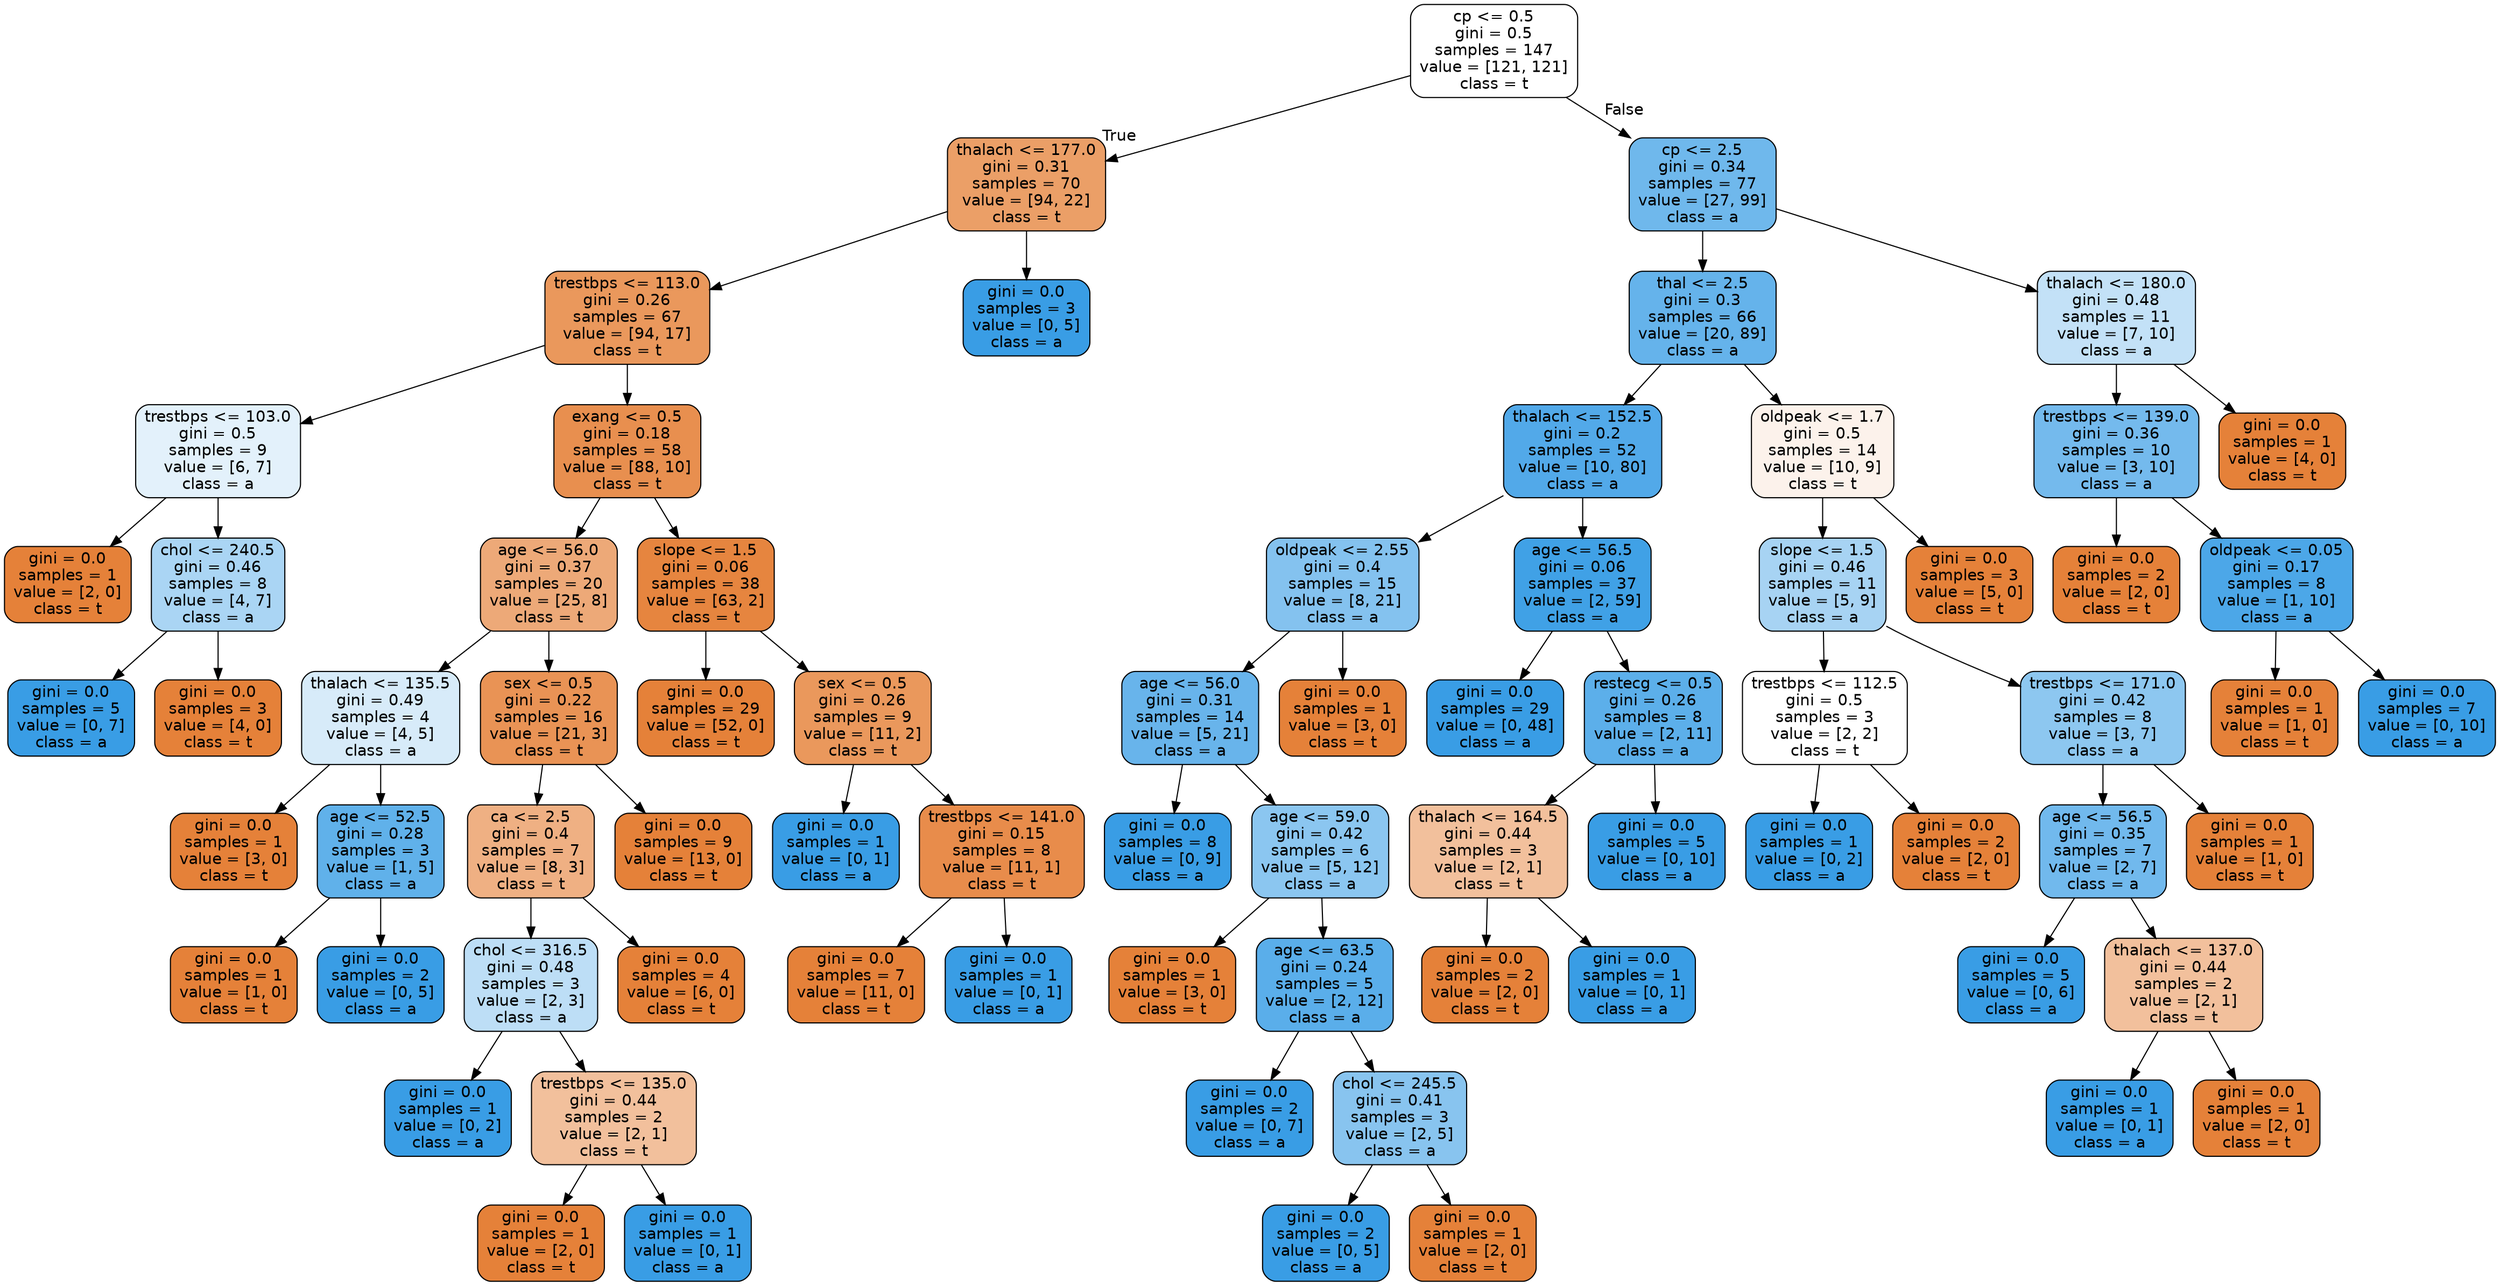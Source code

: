 digraph Tree {
node [shape=box, style="filled, rounded", color="black", fontname=helvetica] ;
edge [fontname=helvetica] ;
0 [label="cp <= 0.5\ngini = 0.5\nsamples = 147\nvalue = [121, 121]\nclass = t", fillcolor="#e5813900"] ;
1 [label="thalach <= 177.0\ngini = 0.31\nsamples = 70\nvalue = [94, 22]\nclass = t", fillcolor="#e58139c3"] ;
0 -> 1 [labeldistance=2.5, labelangle=45, headlabel="True"] ;
2 [label="trestbps <= 113.0\ngini = 0.26\nsamples = 67\nvalue = [94, 17]\nclass = t", fillcolor="#e58139d1"] ;
1 -> 2 ;
3 [label="trestbps <= 103.0\ngini = 0.5\nsamples = 9\nvalue = [6, 7]\nclass = a", fillcolor="#399de524"] ;
2 -> 3 ;
4 [label="gini = 0.0\nsamples = 1\nvalue = [2, 0]\nclass = t", fillcolor="#e58139ff"] ;
3 -> 4 ;
5 [label="chol <= 240.5\ngini = 0.46\nsamples = 8\nvalue = [4, 7]\nclass = a", fillcolor="#399de56d"] ;
3 -> 5 ;
6 [label="gini = 0.0\nsamples = 5\nvalue = [0, 7]\nclass = a", fillcolor="#399de5ff"] ;
5 -> 6 ;
7 [label="gini = 0.0\nsamples = 3\nvalue = [4, 0]\nclass = t", fillcolor="#e58139ff"] ;
5 -> 7 ;
8 [label="exang <= 0.5\ngini = 0.18\nsamples = 58\nvalue = [88, 10]\nclass = t", fillcolor="#e58139e2"] ;
2 -> 8 ;
9 [label="age <= 56.0\ngini = 0.37\nsamples = 20\nvalue = [25, 8]\nclass = t", fillcolor="#e58139ad"] ;
8 -> 9 ;
10 [label="thalach <= 135.5\ngini = 0.49\nsamples = 4\nvalue = [4, 5]\nclass = a", fillcolor="#399de533"] ;
9 -> 10 ;
11 [label="gini = 0.0\nsamples = 1\nvalue = [3, 0]\nclass = t", fillcolor="#e58139ff"] ;
10 -> 11 ;
12 [label="age <= 52.5\ngini = 0.28\nsamples = 3\nvalue = [1, 5]\nclass = a", fillcolor="#399de5cc"] ;
10 -> 12 ;
13 [label="gini = 0.0\nsamples = 1\nvalue = [1, 0]\nclass = t", fillcolor="#e58139ff"] ;
12 -> 13 ;
14 [label="gini = 0.0\nsamples = 2\nvalue = [0, 5]\nclass = a", fillcolor="#399de5ff"] ;
12 -> 14 ;
15 [label="sex <= 0.5\ngini = 0.22\nsamples = 16\nvalue = [21, 3]\nclass = t", fillcolor="#e58139db"] ;
9 -> 15 ;
16 [label="ca <= 2.5\ngini = 0.4\nsamples = 7\nvalue = [8, 3]\nclass = t", fillcolor="#e581399f"] ;
15 -> 16 ;
17 [label="chol <= 316.5\ngini = 0.48\nsamples = 3\nvalue = [2, 3]\nclass = a", fillcolor="#399de555"] ;
16 -> 17 ;
18 [label="gini = 0.0\nsamples = 1\nvalue = [0, 2]\nclass = a", fillcolor="#399de5ff"] ;
17 -> 18 ;
19 [label="trestbps <= 135.0\ngini = 0.44\nsamples = 2\nvalue = [2, 1]\nclass = t", fillcolor="#e581397f"] ;
17 -> 19 ;
20 [label="gini = 0.0\nsamples = 1\nvalue = [2, 0]\nclass = t", fillcolor="#e58139ff"] ;
19 -> 20 ;
21 [label="gini = 0.0\nsamples = 1\nvalue = [0, 1]\nclass = a", fillcolor="#399de5ff"] ;
19 -> 21 ;
22 [label="gini = 0.0\nsamples = 4\nvalue = [6, 0]\nclass = t", fillcolor="#e58139ff"] ;
16 -> 22 ;
23 [label="gini = 0.0\nsamples = 9\nvalue = [13, 0]\nclass = t", fillcolor="#e58139ff"] ;
15 -> 23 ;
24 [label="slope <= 1.5\ngini = 0.06\nsamples = 38\nvalue = [63, 2]\nclass = t", fillcolor="#e58139f7"] ;
8 -> 24 ;
25 [label="gini = 0.0\nsamples = 29\nvalue = [52, 0]\nclass = t", fillcolor="#e58139ff"] ;
24 -> 25 ;
26 [label="sex <= 0.5\ngini = 0.26\nsamples = 9\nvalue = [11, 2]\nclass = t", fillcolor="#e58139d1"] ;
24 -> 26 ;
27 [label="gini = 0.0\nsamples = 1\nvalue = [0, 1]\nclass = a", fillcolor="#399de5ff"] ;
26 -> 27 ;
28 [label="trestbps <= 141.0\ngini = 0.15\nsamples = 8\nvalue = [11, 1]\nclass = t", fillcolor="#e58139e8"] ;
26 -> 28 ;
29 [label="gini = 0.0\nsamples = 7\nvalue = [11, 0]\nclass = t", fillcolor="#e58139ff"] ;
28 -> 29 ;
30 [label="gini = 0.0\nsamples = 1\nvalue = [0, 1]\nclass = a", fillcolor="#399de5ff"] ;
28 -> 30 ;
31 [label="gini = 0.0\nsamples = 3\nvalue = [0, 5]\nclass = a", fillcolor="#399de5ff"] ;
1 -> 31 ;
32 [label="cp <= 2.5\ngini = 0.34\nsamples = 77\nvalue = [27, 99]\nclass = a", fillcolor="#399de5b9"] ;
0 -> 32 [labeldistance=2.5, labelangle=-45, headlabel="False"] ;
33 [label="thal <= 2.5\ngini = 0.3\nsamples = 66\nvalue = [20, 89]\nclass = a", fillcolor="#399de5c6"] ;
32 -> 33 ;
34 [label="thalach <= 152.5\ngini = 0.2\nsamples = 52\nvalue = [10, 80]\nclass = a", fillcolor="#399de5df"] ;
33 -> 34 ;
35 [label="oldpeak <= 2.55\ngini = 0.4\nsamples = 15\nvalue = [8, 21]\nclass = a", fillcolor="#399de59e"] ;
34 -> 35 ;
36 [label="age <= 56.0\ngini = 0.31\nsamples = 14\nvalue = [5, 21]\nclass = a", fillcolor="#399de5c2"] ;
35 -> 36 ;
37 [label="gini = 0.0\nsamples = 8\nvalue = [0, 9]\nclass = a", fillcolor="#399de5ff"] ;
36 -> 37 ;
38 [label="age <= 59.0\ngini = 0.42\nsamples = 6\nvalue = [5, 12]\nclass = a", fillcolor="#399de595"] ;
36 -> 38 ;
39 [label="gini = 0.0\nsamples = 1\nvalue = [3, 0]\nclass = t", fillcolor="#e58139ff"] ;
38 -> 39 ;
40 [label="age <= 63.5\ngini = 0.24\nsamples = 5\nvalue = [2, 12]\nclass = a", fillcolor="#399de5d4"] ;
38 -> 40 ;
41 [label="gini = 0.0\nsamples = 2\nvalue = [0, 7]\nclass = a", fillcolor="#399de5ff"] ;
40 -> 41 ;
42 [label="chol <= 245.5\ngini = 0.41\nsamples = 3\nvalue = [2, 5]\nclass = a", fillcolor="#399de599"] ;
40 -> 42 ;
43 [label="gini = 0.0\nsamples = 2\nvalue = [0, 5]\nclass = a", fillcolor="#399de5ff"] ;
42 -> 43 ;
44 [label="gini = 0.0\nsamples = 1\nvalue = [2, 0]\nclass = t", fillcolor="#e58139ff"] ;
42 -> 44 ;
45 [label="gini = 0.0\nsamples = 1\nvalue = [3, 0]\nclass = t", fillcolor="#e58139ff"] ;
35 -> 45 ;
46 [label="age <= 56.5\ngini = 0.06\nsamples = 37\nvalue = [2, 59]\nclass = a", fillcolor="#399de5f6"] ;
34 -> 46 ;
47 [label="gini = 0.0\nsamples = 29\nvalue = [0, 48]\nclass = a", fillcolor="#399de5ff"] ;
46 -> 47 ;
48 [label="restecg <= 0.5\ngini = 0.26\nsamples = 8\nvalue = [2, 11]\nclass = a", fillcolor="#399de5d1"] ;
46 -> 48 ;
49 [label="thalach <= 164.5\ngini = 0.44\nsamples = 3\nvalue = [2, 1]\nclass = t", fillcolor="#e581397f"] ;
48 -> 49 ;
50 [label="gini = 0.0\nsamples = 2\nvalue = [2, 0]\nclass = t", fillcolor="#e58139ff"] ;
49 -> 50 ;
51 [label="gini = 0.0\nsamples = 1\nvalue = [0, 1]\nclass = a", fillcolor="#399de5ff"] ;
49 -> 51 ;
52 [label="gini = 0.0\nsamples = 5\nvalue = [0, 10]\nclass = a", fillcolor="#399de5ff"] ;
48 -> 52 ;
53 [label="oldpeak <= 1.7\ngini = 0.5\nsamples = 14\nvalue = [10, 9]\nclass = t", fillcolor="#e5813919"] ;
33 -> 53 ;
54 [label="slope <= 1.5\ngini = 0.46\nsamples = 11\nvalue = [5, 9]\nclass = a", fillcolor="#399de571"] ;
53 -> 54 ;
55 [label="trestbps <= 112.5\ngini = 0.5\nsamples = 3\nvalue = [2, 2]\nclass = t", fillcolor="#e5813900"] ;
54 -> 55 ;
56 [label="gini = 0.0\nsamples = 1\nvalue = [0, 2]\nclass = a", fillcolor="#399de5ff"] ;
55 -> 56 ;
57 [label="gini = 0.0\nsamples = 2\nvalue = [2, 0]\nclass = t", fillcolor="#e58139ff"] ;
55 -> 57 ;
58 [label="trestbps <= 171.0\ngini = 0.42\nsamples = 8\nvalue = [3, 7]\nclass = a", fillcolor="#399de592"] ;
54 -> 58 ;
59 [label="age <= 56.5\ngini = 0.35\nsamples = 7\nvalue = [2, 7]\nclass = a", fillcolor="#399de5b6"] ;
58 -> 59 ;
60 [label="gini = 0.0\nsamples = 5\nvalue = [0, 6]\nclass = a", fillcolor="#399de5ff"] ;
59 -> 60 ;
61 [label="thalach <= 137.0\ngini = 0.44\nsamples = 2\nvalue = [2, 1]\nclass = t", fillcolor="#e581397f"] ;
59 -> 61 ;
62 [label="gini = 0.0\nsamples = 1\nvalue = [0, 1]\nclass = a", fillcolor="#399de5ff"] ;
61 -> 62 ;
63 [label="gini = 0.0\nsamples = 1\nvalue = [2, 0]\nclass = t", fillcolor="#e58139ff"] ;
61 -> 63 ;
64 [label="gini = 0.0\nsamples = 1\nvalue = [1, 0]\nclass = t", fillcolor="#e58139ff"] ;
58 -> 64 ;
65 [label="gini = 0.0\nsamples = 3\nvalue = [5, 0]\nclass = t", fillcolor="#e58139ff"] ;
53 -> 65 ;
66 [label="thalach <= 180.0\ngini = 0.48\nsamples = 11\nvalue = [7, 10]\nclass = a", fillcolor="#399de54d"] ;
32 -> 66 ;
67 [label="trestbps <= 139.0\ngini = 0.36\nsamples = 10\nvalue = [3, 10]\nclass = a", fillcolor="#399de5b3"] ;
66 -> 67 ;
68 [label="gini = 0.0\nsamples = 2\nvalue = [2, 0]\nclass = t", fillcolor="#e58139ff"] ;
67 -> 68 ;
69 [label="oldpeak <= 0.05\ngini = 0.17\nsamples = 8\nvalue = [1, 10]\nclass = a", fillcolor="#399de5e6"] ;
67 -> 69 ;
70 [label="gini = 0.0\nsamples = 1\nvalue = [1, 0]\nclass = t", fillcolor="#e58139ff"] ;
69 -> 70 ;
71 [label="gini = 0.0\nsamples = 7\nvalue = [0, 10]\nclass = a", fillcolor="#399de5ff"] ;
69 -> 71 ;
72 [label="gini = 0.0\nsamples = 1\nvalue = [4, 0]\nclass = t", fillcolor="#e58139ff"] ;
66 -> 72 ;
}